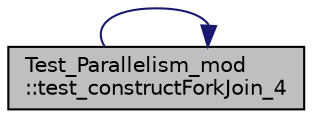 digraph "Test_Parallelism_mod::test_constructForkJoin_4"
{
 // LATEX_PDF_SIZE
  edge [fontname="Helvetica",fontsize="10",labelfontname="Helvetica",labelfontsize="10"];
  node [fontname="Helvetica",fontsize="10",shape=record];
  rankdir="LR";
  Node1 [label="Test_Parallelism_mod\l::test_constructForkJoin_4",height=0.2,width=0.4,color="black", fillcolor="grey75", style="filled", fontcolor="black",tooltip="Test the ForkJoin constructor with an invalid input successProb = 0."];
  Node1 -> Node1 [color="midnightblue",fontsize="10",style="solid",fontname="Helvetica"];
}
